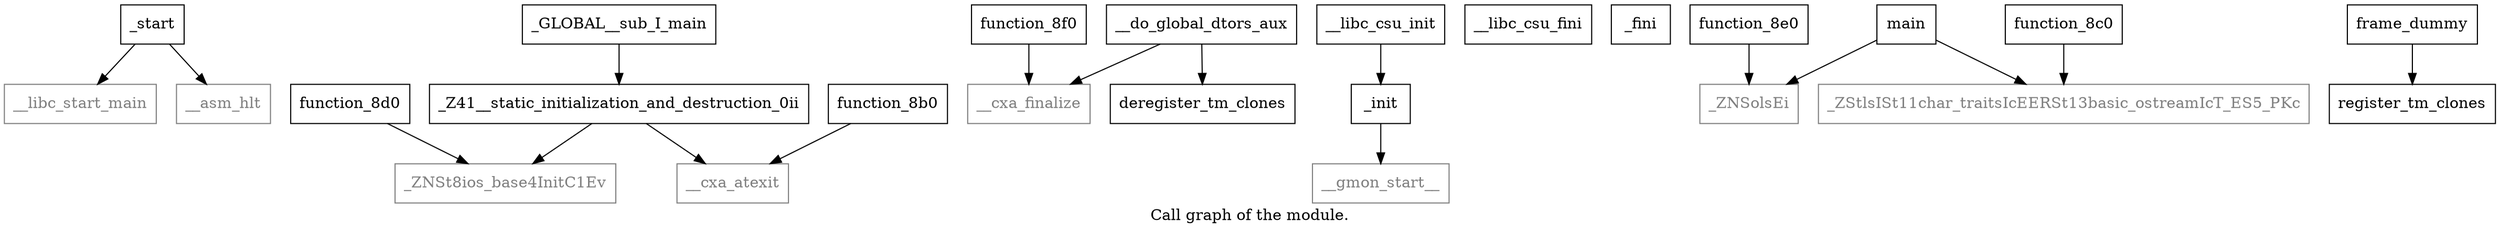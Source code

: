 digraph "Call graph of the module." {
  label="Call graph of the module.";
  node [shape=record];

  Node__start [label="{_start}"];
  Node_function_8d0 [label="{function_8d0}"];
  Node_function_8f0 [label="{function_8f0}"];
  Node___libc_csu_init [label="{__libc_csu_init}"];
  Node___libc_csu_fini [label="{__libc_csu_fini}"];
  Node__fini [label="{_fini}"];
  Node__init [label="{_init}"];
  Node_function_8e0 [label="{function_8e0}"];
  Node_deregister_tm_clones [label="{deregister_tm_clones}"];
  Node_register_tm_clones [label="{register_tm_clones}"];
  Node___do_global_dtors_aux [label="{__do_global_dtors_aux}"];
  Node_frame_dummy [label="{frame_dummy}"];
  Node___cxa_atexit [color="gray50", fontcolor="gray50", label="{__cxa_atexit}"];
  Node__ZStlsISt11char_traitsIcEERSt13basic_ostreamIcT_ES5_PKc [color="gray50", fontcolor="gray50", label="{_ZStlsISt11char_traitsIcEERSt13basic_ostreamIcT_ES5_PKc}"];
  Node__ZNSt8ios_base4InitC1Ev [color="gray50", fontcolor="gray50", label="{_ZNSt8ios_base4InitC1Ev}"];
  Node__ZNSolsEi [color="gray50", fontcolor="gray50", label="{_ZNSolsEi}"];
  Node___cxa_finalize [color="gray50", fontcolor="gray50", label="{__cxa_finalize}"];
  Node_main [label="{main}"];
  Node__Z41__static_initialization_and_destruction_0ii [label="{_Z41__static_initialization_and_destruction_0ii}"];
  Node__GLOBAL__sub_I_main [label="{_GLOBAL__sub_I_main}"];
  Node___libc_start_main [color="gray50", fontcolor="gray50", label="{__libc_start_main}"];
  Node___gmon_start__ [color="gray50", fontcolor="gray50", label="{__gmon_start__}"];
  Node___asm_hlt [color="gray50", fontcolor="gray50", label="{__asm_hlt}"];
  Node_function_8b0 [label="{function_8b0}"];
  Node_function_8c0 [label="{function_8c0}"];
  Node__start -> Node___libc_start_main;
  Node__start -> Node___asm_hlt;
  Node_function_8d0 -> Node__ZNSt8ios_base4InitC1Ev;
  Node_function_8f0 -> Node___cxa_finalize;
  Node___libc_csu_init -> Node__init;
  Node__init -> Node___gmon_start__;
  Node_function_8e0 -> Node__ZNSolsEi;
  Node___do_global_dtors_aux -> Node_deregister_tm_clones;
  Node___do_global_dtors_aux -> Node___cxa_finalize;
  Node_frame_dummy -> Node_register_tm_clones;
  Node_main -> Node__ZStlsISt11char_traitsIcEERSt13basic_ostreamIcT_ES5_PKc;
  Node_main -> Node__ZNSolsEi;
  Node__Z41__static_initialization_and_destruction_0ii -> Node___cxa_atexit;
  Node__Z41__static_initialization_and_destruction_0ii -> Node__ZNSt8ios_base4InitC1Ev;
  Node__GLOBAL__sub_I_main -> Node__Z41__static_initialization_and_destruction_0ii;
  Node_function_8b0 -> Node___cxa_atexit;
  Node_function_8c0 -> Node__ZStlsISt11char_traitsIcEERSt13basic_ostreamIcT_ES5_PKc;
}
